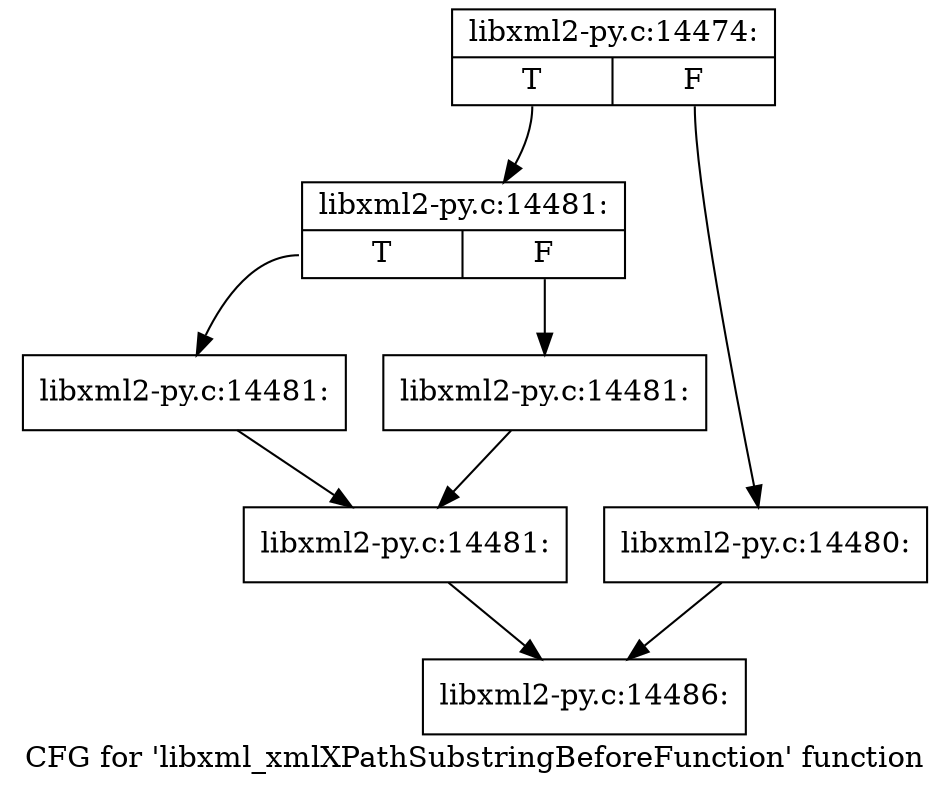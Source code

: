 digraph "CFG for 'libxml_xmlXPathSubstringBeforeFunction' function" {
	label="CFG for 'libxml_xmlXPathSubstringBeforeFunction' function";

	Node0x4908460 [shape=record,label="{libxml2-py.c:14474:|{<s0>T|<s1>F}}"];
	Node0x4908460:s0 -> Node0x4911d40;
	Node0x4908460:s1 -> Node0x4911cf0;
	Node0x4911cf0 [shape=record,label="{libxml2-py.c:14480:}"];
	Node0x4911cf0 -> Node0x4908cc0;
	Node0x4911d40 [shape=record,label="{libxml2-py.c:14481:|{<s0>T|<s1>F}}"];
	Node0x4911d40:s0 -> Node0x49125e0;
	Node0x4911d40:s1 -> Node0x4912630;
	Node0x49125e0 [shape=record,label="{libxml2-py.c:14481:}"];
	Node0x49125e0 -> Node0x4912680;
	Node0x4912630 [shape=record,label="{libxml2-py.c:14481:}"];
	Node0x4912630 -> Node0x4912680;
	Node0x4912680 [shape=record,label="{libxml2-py.c:14481:}"];
	Node0x4912680 -> Node0x4908cc0;
	Node0x4908cc0 [shape=record,label="{libxml2-py.c:14486:}"];
}
